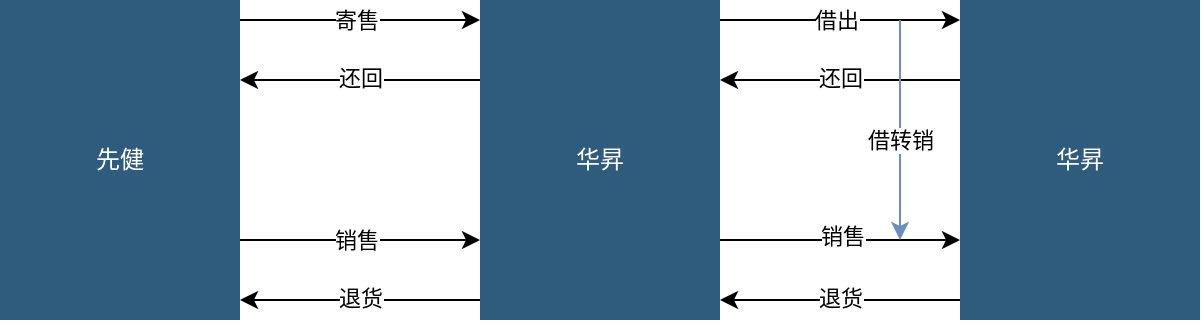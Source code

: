 <mxfile version="26.0.5">
  <diagram id="07fea595-8f29-1299-0266-81d95cde20df" name="Page-1">
    <mxGraphModel dx="641" dy="535" grid="1" gridSize="10" guides="1" tooltips="1" connect="1" arrows="1" fold="1" page="1" pageScale="1" pageWidth="1169" pageHeight="827" background="#ffffff" math="0" shadow="0">
      <root>
        <mxCell id="0" />
        <mxCell id="1" parent="0" />
        <mxCell id="Jn0047mMca7Zs-8DiiRi-224" style="edgeStyle=orthogonalEdgeStyle;rounded=0;orthogonalLoop=1;jettySize=auto;html=1;exitX=1;exitY=0.75;exitDx=0;exitDy=0;entryX=0;entryY=0.75;entryDx=0;entryDy=0;" edge="1" parent="1" source="Jn0047mMca7Zs-8DiiRi-217" target="Jn0047mMca7Zs-8DiiRi-220">
          <mxGeometry relative="1" as="geometry" />
        </mxCell>
        <mxCell id="Jn0047mMca7Zs-8DiiRi-226" value="销售" style="edgeLabel;html=1;align=center;verticalAlign=middle;resizable=0;points=[];" vertex="1" connectable="0" parent="Jn0047mMca7Zs-8DiiRi-224">
          <mxGeometry x="-0.033" relative="1" as="geometry">
            <mxPoint as="offset" />
          </mxGeometry>
        </mxCell>
        <mxCell id="Jn0047mMca7Zs-8DiiRi-217" value="先健" style="whiteSpace=wrap;shadow=0;fontColor=#FFFFFF;fontFamily=Helvetica;fontStyle=0;html=1;fontSize=12;plain-purple;strokeColor=none;fillColor=#2f5b7c;gradientColor=none;spacing=6;verticalAlign=middle;" vertex="1" parent="1">
          <mxGeometry x="80" y="40" width="120" height="160" as="geometry" />
        </mxCell>
        <mxCell id="Jn0047mMca7Zs-8DiiRi-228" style="edgeStyle=orthogonalEdgeStyle;rounded=0;orthogonalLoop=1;jettySize=auto;html=1;exitX=1;exitY=0.75;exitDx=0;exitDy=0;entryX=0;entryY=0.75;entryDx=0;entryDy=0;" edge="1" parent="1" source="Jn0047mMca7Zs-8DiiRi-220" target="Jn0047mMca7Zs-8DiiRi-227">
          <mxGeometry relative="1" as="geometry" />
        </mxCell>
        <mxCell id="Jn0047mMca7Zs-8DiiRi-229" value="销售" style="edgeLabel;html=1;align=center;verticalAlign=middle;resizable=0;points=[];" vertex="1" connectable="0" parent="Jn0047mMca7Zs-8DiiRi-228">
          <mxGeometry x="0.017" y="2" relative="1" as="geometry">
            <mxPoint as="offset" />
          </mxGeometry>
        </mxCell>
        <mxCell id="Jn0047mMca7Zs-8DiiRi-220" value="华昇" style="whiteSpace=wrap;shadow=0;fontColor=#FFFFFF;fontFamily=Helvetica;fontStyle=0;html=1;fontSize=12;plain-purple;strokeColor=none;fillColor=#2f5b7c;gradientColor=none;spacing=6;verticalAlign=middle;" vertex="1" parent="1">
          <mxGeometry x="320" y="40" width="120" height="160" as="geometry" />
        </mxCell>
        <mxCell id="Jn0047mMca7Zs-8DiiRi-232" style="edgeStyle=orthogonalEdgeStyle;rounded=0;orthogonalLoop=1;jettySize=auto;html=1;exitX=0;exitY=0.25;exitDx=0;exitDy=0;entryX=1;entryY=0.25;entryDx=0;entryDy=0;" edge="1" parent="1" source="Jn0047mMca7Zs-8DiiRi-227" target="Jn0047mMca7Zs-8DiiRi-220">
          <mxGeometry relative="1" as="geometry" />
        </mxCell>
        <mxCell id="Jn0047mMca7Zs-8DiiRi-233" value="还回" style="edgeLabel;html=1;align=center;verticalAlign=middle;resizable=0;points=[];" vertex="1" connectable="0" parent="Jn0047mMca7Zs-8DiiRi-232">
          <mxGeometry x="-0.027" y="-1" relative="1" as="geometry">
            <mxPoint x="-2" as="offset" />
          </mxGeometry>
        </mxCell>
        <mxCell id="Jn0047mMca7Zs-8DiiRi-227" value="华昇" style="whiteSpace=wrap;shadow=0;fontColor=#FFFFFF;fontFamily=Helvetica;fontStyle=0;html=1;fontSize=12;plain-purple;strokeColor=none;fillColor=#2f5b7c;gradientColor=none;spacing=6;verticalAlign=middle;" vertex="1" parent="1">
          <mxGeometry x="560" y="40" width="120" height="160" as="geometry" />
        </mxCell>
        <mxCell id="Jn0047mMca7Zs-8DiiRi-234" style="edgeStyle=orthogonalEdgeStyle;rounded=0;orthogonalLoop=1;jettySize=auto;html=1;exitX=0;exitY=0.25;exitDx=0;exitDy=0;entryX=1;entryY=0.25;entryDx=0;entryDy=0;" edge="1" parent="1">
          <mxGeometry relative="1" as="geometry">
            <mxPoint x="320" y="80" as="sourcePoint" />
            <mxPoint x="200" y="80" as="targetPoint" />
          </mxGeometry>
        </mxCell>
        <mxCell id="Jn0047mMca7Zs-8DiiRi-235" value="还回" style="edgeLabel;html=1;align=center;verticalAlign=middle;resizable=0;points=[];" vertex="1" connectable="0" parent="Jn0047mMca7Zs-8DiiRi-234">
          <mxGeometry x="-0.027" y="-1" relative="1" as="geometry">
            <mxPoint x="-2" as="offset" />
          </mxGeometry>
        </mxCell>
        <mxCell id="Jn0047mMca7Zs-8DiiRi-238" style="edgeStyle=orthogonalEdgeStyle;rounded=0;orthogonalLoop=1;jettySize=auto;html=1;exitX=0;exitY=0.25;exitDx=0;exitDy=0;entryX=1;entryY=0.25;entryDx=0;entryDy=0;" edge="1" parent="1">
          <mxGeometry relative="1" as="geometry">
            <mxPoint x="320" y="190" as="sourcePoint" />
            <mxPoint x="200" y="190" as="targetPoint" />
          </mxGeometry>
        </mxCell>
        <mxCell id="Jn0047mMca7Zs-8DiiRi-239" value="退货" style="edgeLabel;html=1;align=center;verticalAlign=middle;resizable=0;points=[];" vertex="1" connectable="0" parent="Jn0047mMca7Zs-8DiiRi-238">
          <mxGeometry x="-0.027" y="-1" relative="1" as="geometry">
            <mxPoint x="-2" as="offset" />
          </mxGeometry>
        </mxCell>
        <mxCell id="Jn0047mMca7Zs-8DiiRi-240" style="edgeStyle=orthogonalEdgeStyle;rounded=0;orthogonalLoop=1;jettySize=auto;html=1;exitX=0;exitY=0.25;exitDx=0;exitDy=0;entryX=1;entryY=0.25;entryDx=0;entryDy=0;" edge="1" parent="1">
          <mxGeometry relative="1" as="geometry">
            <mxPoint x="560" y="190" as="sourcePoint" />
            <mxPoint x="440" y="190" as="targetPoint" />
          </mxGeometry>
        </mxCell>
        <mxCell id="Jn0047mMca7Zs-8DiiRi-241" value="退货" style="edgeLabel;html=1;align=center;verticalAlign=middle;resizable=0;points=[];" vertex="1" connectable="0" parent="Jn0047mMca7Zs-8DiiRi-240">
          <mxGeometry x="-0.027" y="-1" relative="1" as="geometry">
            <mxPoint x="-2" as="offset" />
          </mxGeometry>
        </mxCell>
        <mxCell id="Jn0047mMca7Zs-8DiiRi-242" style="edgeStyle=orthogonalEdgeStyle;rounded=0;orthogonalLoop=1;jettySize=auto;html=1;exitX=1;exitY=0.75;exitDx=0;exitDy=0;entryX=0;entryY=0.75;entryDx=0;entryDy=0;" edge="1" parent="1">
          <mxGeometry relative="1" as="geometry">
            <mxPoint x="200" y="50" as="sourcePoint" />
            <mxPoint x="320" y="50" as="targetPoint" />
          </mxGeometry>
        </mxCell>
        <mxCell id="Jn0047mMca7Zs-8DiiRi-243" value="寄售" style="edgeLabel;html=1;align=center;verticalAlign=middle;resizable=0;points=[];" vertex="1" connectable="0" parent="Jn0047mMca7Zs-8DiiRi-242">
          <mxGeometry x="-0.033" relative="1" as="geometry">
            <mxPoint as="offset" />
          </mxGeometry>
        </mxCell>
        <mxCell id="Jn0047mMca7Zs-8DiiRi-244" style="edgeStyle=orthogonalEdgeStyle;rounded=0;orthogonalLoop=1;jettySize=auto;html=1;exitX=1;exitY=0.75;exitDx=0;exitDy=0;entryX=0;entryY=0.75;entryDx=0;entryDy=0;" edge="1" parent="1">
          <mxGeometry relative="1" as="geometry">
            <mxPoint x="440" y="50" as="sourcePoint" />
            <mxPoint x="560" y="50" as="targetPoint" />
          </mxGeometry>
        </mxCell>
        <mxCell id="Jn0047mMca7Zs-8DiiRi-245" value="借出" style="edgeLabel;html=1;align=center;verticalAlign=middle;resizable=0;points=[];" vertex="1" connectable="0" parent="Jn0047mMca7Zs-8DiiRi-244">
          <mxGeometry x="-0.033" relative="1" as="geometry">
            <mxPoint as="offset" />
          </mxGeometry>
        </mxCell>
        <mxCell id="Jn0047mMca7Zs-8DiiRi-246" value="" style="endArrow=classic;html=1;rounded=0;fillColor=#dae8fc;strokeColor=#6c8ebf;" edge="1" parent="1">
          <mxGeometry width="50" height="50" relative="1" as="geometry">
            <mxPoint x="530" y="50" as="sourcePoint" />
            <mxPoint x="530" y="160" as="targetPoint" />
          </mxGeometry>
        </mxCell>
        <mxCell id="Jn0047mMca7Zs-8DiiRi-247" value="借转销" style="edgeLabel;html=1;align=center;verticalAlign=middle;resizable=0;points=[];" vertex="1" connectable="0" parent="Jn0047mMca7Zs-8DiiRi-246">
          <mxGeometry x="0.095" relative="1" as="geometry">
            <mxPoint as="offset" />
          </mxGeometry>
        </mxCell>
      </root>
    </mxGraphModel>
  </diagram>
</mxfile>
